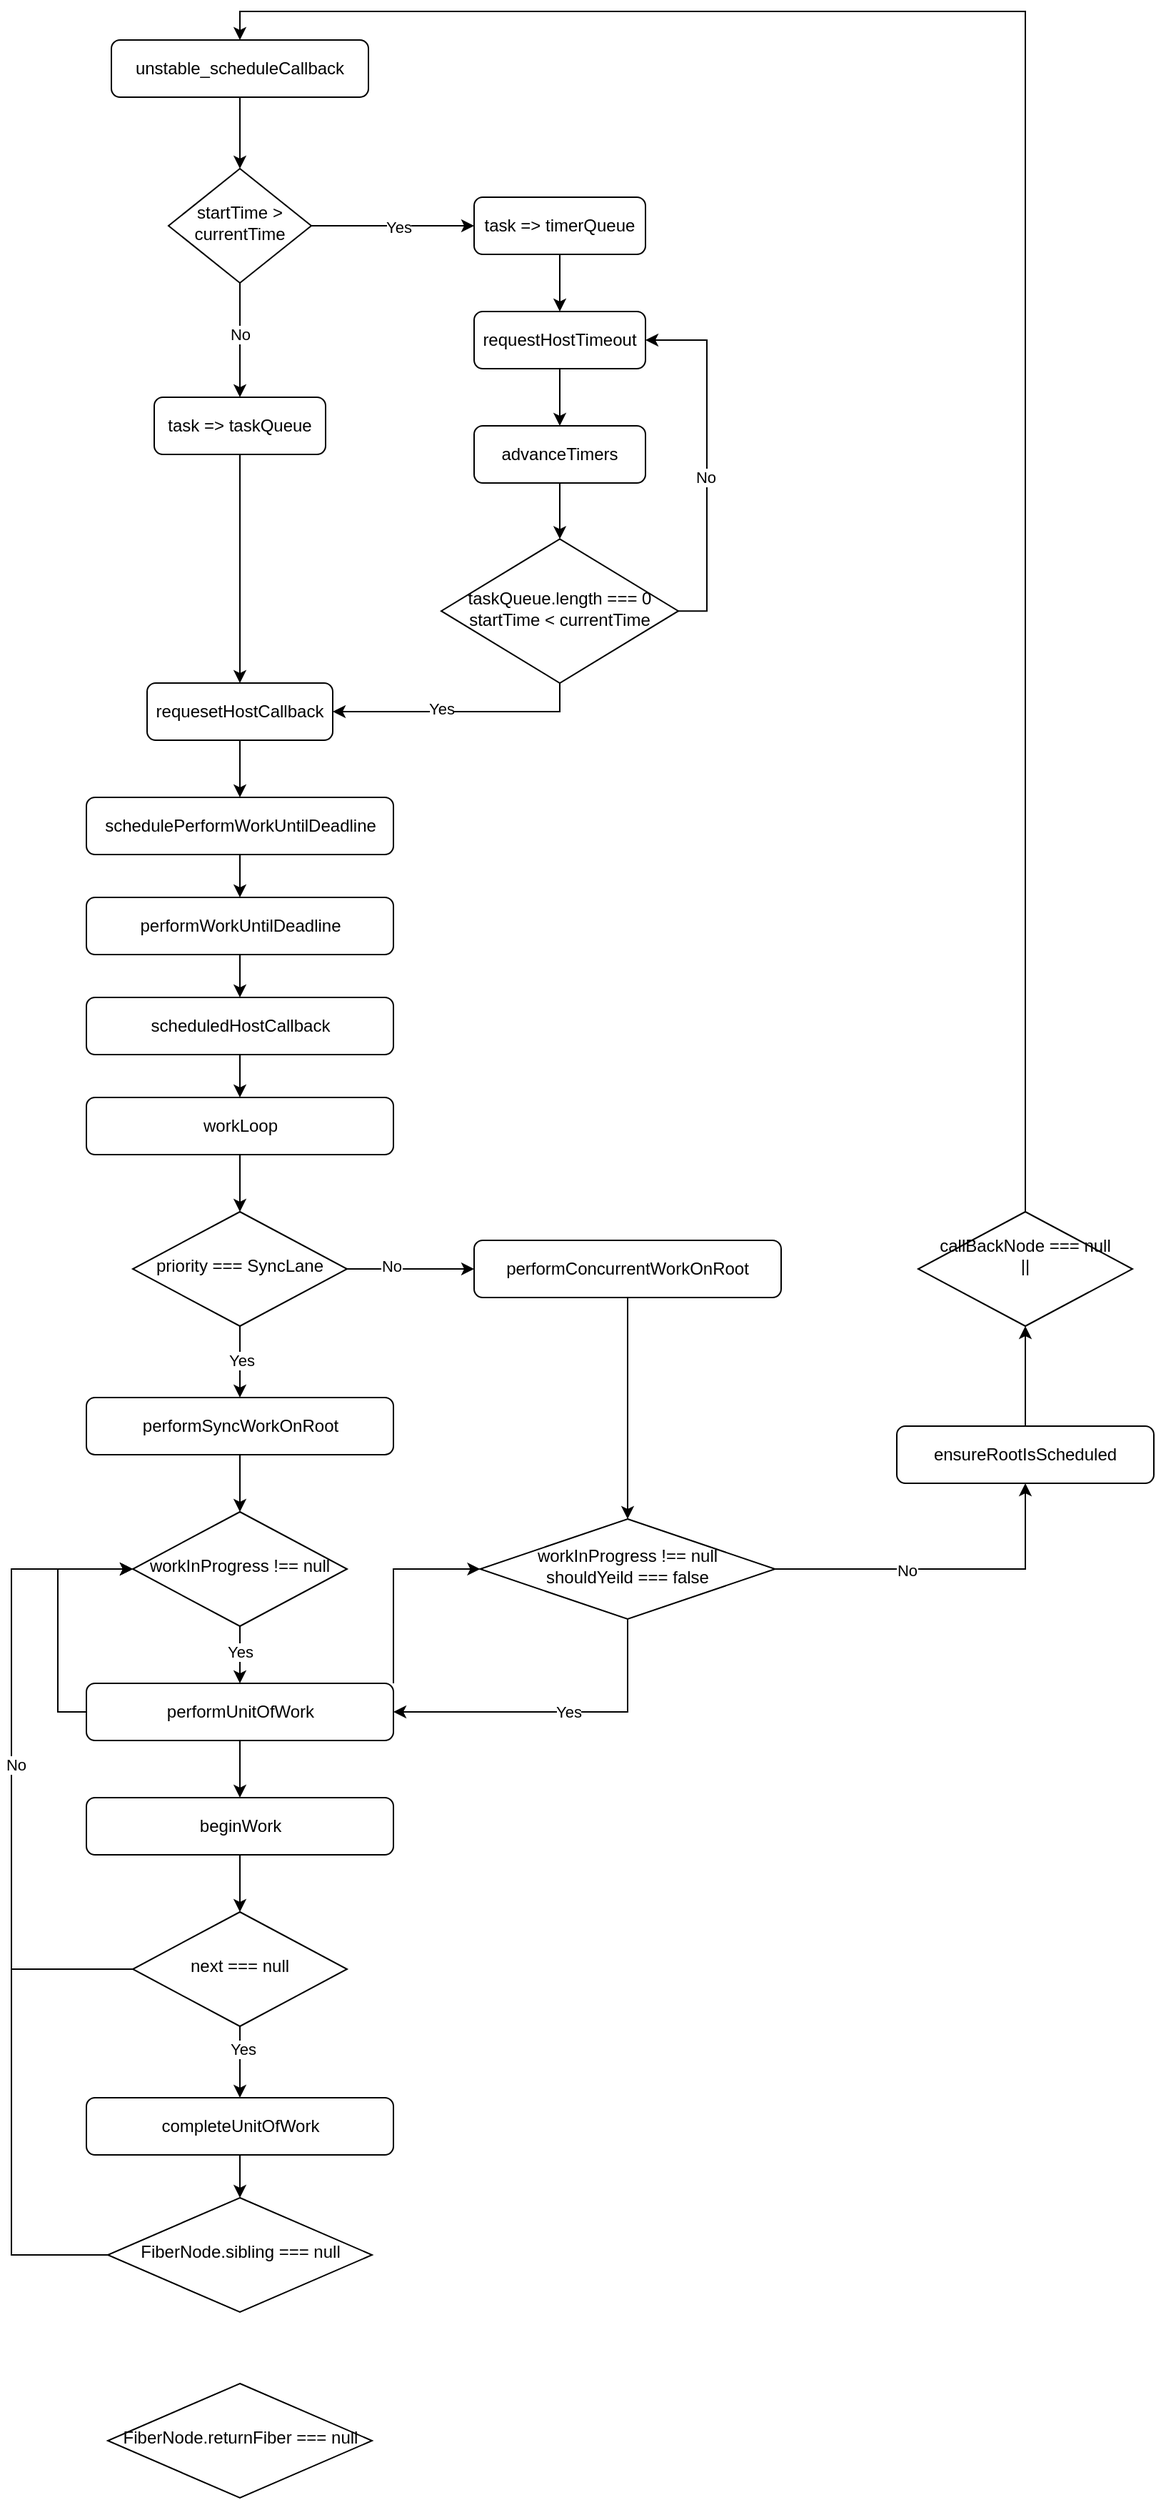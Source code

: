<mxfile version="24.6.2" type="github">
  <diagram id="C5RBs43oDa-KdzZeNtuy" name="Page-1">
    <mxGraphModel dx="1406" dy="0" grid="1" gridSize="10" guides="1" tooltips="1" connect="1" arrows="1" fold="1" page="1" pageScale="1" pageWidth="2339" pageHeight="3300" math="0" shadow="0">
      <root>
        <mxCell id="WIyWlLk6GJQsqaUBKTNV-0" />
        <mxCell id="WIyWlLk6GJQsqaUBKTNV-1" parent="WIyWlLk6GJQsqaUBKTNV-0" />
        <mxCell id="eRzfaGWvkVgRoyVcpA4l-14" style="edgeStyle=orthogonalEdgeStyle;rounded=0;orthogonalLoop=1;jettySize=auto;html=1;exitX=0.5;exitY=1;exitDx=0;exitDy=0;entryX=0.5;entryY=0;entryDx=0;entryDy=0;" parent="WIyWlLk6GJQsqaUBKTNV-1" source="WIyWlLk6GJQsqaUBKTNV-3" target="WIyWlLk6GJQsqaUBKTNV-6" edge="1">
          <mxGeometry relative="1" as="geometry" />
        </mxCell>
        <mxCell id="WIyWlLk6GJQsqaUBKTNV-3" value="unstable_scheduleCallback" style="rounded=1;whiteSpace=wrap;html=1;fontSize=12;glass=0;strokeWidth=1;shadow=0;" parent="WIyWlLk6GJQsqaUBKTNV-1" vertex="1">
          <mxGeometry x="160" y="90" width="180" height="40" as="geometry" />
        </mxCell>
        <mxCell id="eRzfaGWvkVgRoyVcpA4l-15" style="edgeStyle=orthogonalEdgeStyle;rounded=0;orthogonalLoop=1;jettySize=auto;html=1;exitX=1;exitY=0.5;exitDx=0;exitDy=0;entryX=0;entryY=0.5;entryDx=0;entryDy=0;" parent="WIyWlLk6GJQsqaUBKTNV-1" source="WIyWlLk6GJQsqaUBKTNV-6" target="WIyWlLk6GJQsqaUBKTNV-7" edge="1">
          <mxGeometry relative="1" as="geometry" />
        </mxCell>
        <mxCell id="eRzfaGWvkVgRoyVcpA4l-16" value="Yes" style="edgeLabel;html=1;align=center;verticalAlign=middle;resizable=0;points=[];" parent="eRzfaGWvkVgRoyVcpA4l-15" vertex="1" connectable="0">
          <mxGeometry x="0.07" y="-1" relative="1" as="geometry">
            <mxPoint as="offset" />
          </mxGeometry>
        </mxCell>
        <mxCell id="eRzfaGWvkVgRoyVcpA4l-17" style="edgeStyle=orthogonalEdgeStyle;rounded=0;orthogonalLoop=1;jettySize=auto;html=1;exitX=0.5;exitY=1;exitDx=0;exitDy=0;entryX=0.5;entryY=0;entryDx=0;entryDy=0;" parent="WIyWlLk6GJQsqaUBKTNV-1" source="WIyWlLk6GJQsqaUBKTNV-6" target="xG2wg_CFSntD1qU0N3pX-2" edge="1">
          <mxGeometry relative="1" as="geometry" />
        </mxCell>
        <mxCell id="eRzfaGWvkVgRoyVcpA4l-18" value="No" style="edgeLabel;html=1;align=center;verticalAlign=middle;resizable=0;points=[];" parent="eRzfaGWvkVgRoyVcpA4l-17" vertex="1" connectable="0">
          <mxGeometry x="-0.1" relative="1" as="geometry">
            <mxPoint as="offset" />
          </mxGeometry>
        </mxCell>
        <mxCell id="WIyWlLk6GJQsqaUBKTNV-6" value="startTime &amp;gt; currentTime" style="rhombus;whiteSpace=wrap;html=1;shadow=0;fontFamily=Helvetica;fontSize=12;align=center;strokeWidth=1;spacing=6;spacingTop=-4;" parent="WIyWlLk6GJQsqaUBKTNV-1" vertex="1">
          <mxGeometry x="200" y="180" width="100" height="80" as="geometry" />
        </mxCell>
        <mxCell id="xG2wg_CFSntD1qU0N3pX-1" value="" style="edgeStyle=orthogonalEdgeStyle;rounded=0;orthogonalLoop=1;jettySize=auto;html=1;" parent="WIyWlLk6GJQsqaUBKTNV-1" source="WIyWlLk6GJQsqaUBKTNV-7" target="WIyWlLk6GJQsqaUBKTNV-12" edge="1">
          <mxGeometry relative="1" as="geometry" />
        </mxCell>
        <mxCell id="WIyWlLk6GJQsqaUBKTNV-7" value="task =&amp;gt; timerQueue" style="rounded=1;whiteSpace=wrap;html=1;fontSize=12;glass=0;strokeWidth=1;shadow=0;" parent="WIyWlLk6GJQsqaUBKTNV-1" vertex="1">
          <mxGeometry x="414" y="200" width="120" height="40" as="geometry" />
        </mxCell>
        <mxCell id="xG2wg_CFSntD1qU0N3pX-19" style="edgeStyle=orthogonalEdgeStyle;rounded=0;orthogonalLoop=1;jettySize=auto;html=1;exitX=0.5;exitY=1;exitDx=0;exitDy=0;entryX=0.5;entryY=0;entryDx=0;entryDy=0;" parent="WIyWlLk6GJQsqaUBKTNV-1" source="WIyWlLk6GJQsqaUBKTNV-11" target="xG2wg_CFSntD1qU0N3pX-18" edge="1">
          <mxGeometry relative="1" as="geometry" />
        </mxCell>
        <mxCell id="WIyWlLk6GJQsqaUBKTNV-11" value="requesetHostCallback" style="rounded=1;whiteSpace=wrap;html=1;fontSize=12;glass=0;strokeWidth=1;shadow=0;" parent="WIyWlLk6GJQsqaUBKTNV-1" vertex="1">
          <mxGeometry x="185" y="540" width="130" height="40" as="geometry" />
        </mxCell>
        <mxCell id="xG2wg_CFSntD1qU0N3pX-8" style="edgeStyle=orthogonalEdgeStyle;rounded=0;orthogonalLoop=1;jettySize=auto;html=1;entryX=0.5;entryY=0;entryDx=0;entryDy=0;exitX=0.5;exitY=1;exitDx=0;exitDy=0;" parent="WIyWlLk6GJQsqaUBKTNV-1" source="xG2wg_CFSntD1qU0N3pX-16" target="xG2wg_CFSntD1qU0N3pX-7" edge="1">
          <mxGeometry relative="1" as="geometry">
            <mxPoint x="470" y="390" as="sourcePoint" />
          </mxGeometry>
        </mxCell>
        <mxCell id="xG2wg_CFSntD1qU0N3pX-17" style="edgeStyle=orthogonalEdgeStyle;rounded=0;orthogonalLoop=1;jettySize=auto;html=1;exitX=0.5;exitY=1;exitDx=0;exitDy=0;entryX=0.5;entryY=0;entryDx=0;entryDy=0;" parent="WIyWlLk6GJQsqaUBKTNV-1" source="WIyWlLk6GJQsqaUBKTNV-12" target="xG2wg_CFSntD1qU0N3pX-16" edge="1">
          <mxGeometry relative="1" as="geometry" />
        </mxCell>
        <mxCell id="WIyWlLk6GJQsqaUBKTNV-12" value="requestHostTimeout" style="rounded=1;whiteSpace=wrap;html=1;fontSize=12;glass=0;strokeWidth=1;shadow=0;" parent="WIyWlLk6GJQsqaUBKTNV-1" vertex="1">
          <mxGeometry x="414" y="280" width="120" height="40" as="geometry" />
        </mxCell>
        <mxCell id="eRzfaGWvkVgRoyVcpA4l-19" style="edgeStyle=orthogonalEdgeStyle;rounded=0;orthogonalLoop=1;jettySize=auto;html=1;exitX=0.5;exitY=1;exitDx=0;exitDy=0;" parent="WIyWlLk6GJQsqaUBKTNV-1" source="xG2wg_CFSntD1qU0N3pX-2" target="WIyWlLk6GJQsqaUBKTNV-11" edge="1">
          <mxGeometry relative="1" as="geometry" />
        </mxCell>
        <mxCell id="xG2wg_CFSntD1qU0N3pX-2" value="task =&amp;gt; taskQueue" style="rounded=1;whiteSpace=wrap;html=1;fontSize=12;glass=0;strokeWidth=1;shadow=0;" parent="WIyWlLk6GJQsqaUBKTNV-1" vertex="1">
          <mxGeometry x="190" y="340" width="120" height="40" as="geometry" />
        </mxCell>
        <mxCell id="xG2wg_CFSntD1qU0N3pX-10" style="edgeStyle=orthogonalEdgeStyle;rounded=0;orthogonalLoop=1;jettySize=auto;html=1;exitX=0.5;exitY=1;exitDx=0;exitDy=0;entryX=1;entryY=0.5;entryDx=0;entryDy=0;" parent="WIyWlLk6GJQsqaUBKTNV-1" source="xG2wg_CFSntD1qU0N3pX-7" target="WIyWlLk6GJQsqaUBKTNV-11" edge="1">
          <mxGeometry relative="1" as="geometry" />
        </mxCell>
        <mxCell id="xG2wg_CFSntD1qU0N3pX-11" value="Yes" style="edgeLabel;html=1;align=center;verticalAlign=middle;resizable=0;points=[];" parent="xG2wg_CFSntD1qU0N3pX-10" vertex="1" connectable="0">
          <mxGeometry x="0.15" y="-2" relative="1" as="geometry">
            <mxPoint as="offset" />
          </mxGeometry>
        </mxCell>
        <mxCell id="xG2wg_CFSntD1qU0N3pX-12" style="edgeStyle=orthogonalEdgeStyle;rounded=0;orthogonalLoop=1;jettySize=auto;html=1;exitX=1;exitY=0.5;exitDx=0;exitDy=0;entryX=1;entryY=0.5;entryDx=0;entryDy=0;" parent="WIyWlLk6GJQsqaUBKTNV-1" source="xG2wg_CFSntD1qU0N3pX-7" target="WIyWlLk6GJQsqaUBKTNV-12" edge="1">
          <mxGeometry relative="1" as="geometry" />
        </mxCell>
        <mxCell id="xG2wg_CFSntD1qU0N3pX-13" value="No" style="edgeLabel;html=1;align=center;verticalAlign=middle;resizable=0;points=[];" parent="xG2wg_CFSntD1qU0N3pX-12" vertex="1" connectable="0">
          <mxGeometry x="-0.101" y="1" relative="1" as="geometry">
            <mxPoint as="offset" />
          </mxGeometry>
        </mxCell>
        <mxCell id="xG2wg_CFSntD1qU0N3pX-7" value="taskQueue.length === 0&lt;div&gt;startTime &amp;lt; currentTime&lt;/div&gt;" style="rhombus;whiteSpace=wrap;html=1;shadow=0;fontFamily=Helvetica;fontSize=12;align=center;strokeWidth=1;spacing=6;spacingTop=-4;" parent="WIyWlLk6GJQsqaUBKTNV-1" vertex="1">
          <mxGeometry x="391" y="439.2" width="166" height="100.8" as="geometry" />
        </mxCell>
        <mxCell id="xG2wg_CFSntD1qU0N3pX-16" value="advanceTimers" style="rounded=1;whiteSpace=wrap;html=1;fontSize=12;glass=0;strokeWidth=1;shadow=0;" parent="WIyWlLk6GJQsqaUBKTNV-1" vertex="1">
          <mxGeometry x="414" y="360" width="120" height="40" as="geometry" />
        </mxCell>
        <mxCell id="eRzfaGWvkVgRoyVcpA4l-0" style="edgeStyle=orthogonalEdgeStyle;rounded=0;orthogonalLoop=1;jettySize=auto;html=1;exitX=0.5;exitY=1;exitDx=0;exitDy=0;entryX=0.5;entryY=0;entryDx=0;entryDy=0;" parent="WIyWlLk6GJQsqaUBKTNV-1" source="xG2wg_CFSntD1qU0N3pX-18" target="xG2wg_CFSntD1qU0N3pX-24" edge="1">
          <mxGeometry relative="1" as="geometry" />
        </mxCell>
        <mxCell id="xG2wg_CFSntD1qU0N3pX-18" value="schedulePerformWorkUntilDeadline" style="rounded=1;whiteSpace=wrap;html=1;fontSize=12;glass=0;strokeWidth=1;shadow=0;" parent="WIyWlLk6GJQsqaUBKTNV-1" vertex="1">
          <mxGeometry x="142.5" y="620" width="215" height="40" as="geometry" />
        </mxCell>
        <mxCell id="eRzfaGWvkVgRoyVcpA4l-2" style="edgeStyle=orthogonalEdgeStyle;rounded=0;orthogonalLoop=1;jettySize=auto;html=1;exitX=0.5;exitY=1;exitDx=0;exitDy=0;entryX=0.5;entryY=0;entryDx=0;entryDy=0;" parent="WIyWlLk6GJQsqaUBKTNV-1" source="xG2wg_CFSntD1qU0N3pX-24" target="eRzfaGWvkVgRoyVcpA4l-1" edge="1">
          <mxGeometry relative="1" as="geometry" />
        </mxCell>
        <mxCell id="xG2wg_CFSntD1qU0N3pX-24" value="performWorkUntilDeadline" style="rounded=1;whiteSpace=wrap;html=1;fontSize=12;glass=0;strokeWidth=1;shadow=0;" parent="WIyWlLk6GJQsqaUBKTNV-1" vertex="1">
          <mxGeometry x="142.5" y="690" width="215" height="40" as="geometry" />
        </mxCell>
        <mxCell id="eRzfaGWvkVgRoyVcpA4l-8" style="edgeStyle=orthogonalEdgeStyle;rounded=0;orthogonalLoop=1;jettySize=auto;html=1;exitX=0.5;exitY=1;exitDx=0;exitDy=0;entryX=0.5;entryY=0;entryDx=0;entryDy=0;" parent="WIyWlLk6GJQsqaUBKTNV-1" source="eRzfaGWvkVgRoyVcpA4l-1" edge="1">
          <mxGeometry relative="1" as="geometry">
            <mxPoint x="250" y="830" as="targetPoint" />
          </mxGeometry>
        </mxCell>
        <mxCell id="eRzfaGWvkVgRoyVcpA4l-1" value="scheduledHostCallback" style="rounded=1;whiteSpace=wrap;html=1;fontSize=12;glass=0;strokeWidth=1;shadow=0;" parent="WIyWlLk6GJQsqaUBKTNV-1" vertex="1">
          <mxGeometry x="142.5" y="760" width="215" height="40" as="geometry" />
        </mxCell>
        <mxCell id="eRzfaGWvkVgRoyVcpA4l-22" style="edgeStyle=orthogonalEdgeStyle;rounded=0;orthogonalLoop=1;jettySize=auto;html=1;exitX=0.5;exitY=1;exitDx=0;exitDy=0;entryX=0.5;entryY=0;entryDx=0;entryDy=0;" parent="WIyWlLk6GJQsqaUBKTNV-1" source="eRzfaGWvkVgRoyVcpA4l-11" target="eRzfaGWvkVgRoyVcpA4l-21" edge="1">
          <mxGeometry relative="1" as="geometry" />
        </mxCell>
        <mxCell id="eRzfaGWvkVgRoyVcpA4l-11" value="workLoop" style="rounded=1;whiteSpace=wrap;html=1;fontSize=12;glass=0;strokeWidth=1;shadow=0;" parent="WIyWlLk6GJQsqaUBKTNV-1" vertex="1">
          <mxGeometry x="142.5" y="830" width="215" height="40" as="geometry" />
        </mxCell>
        <mxCell id="eRzfaGWvkVgRoyVcpA4l-13" style="edgeStyle=orthogonalEdgeStyle;rounded=0;orthogonalLoop=1;jettySize=auto;html=1;exitX=0.5;exitY=0;exitDx=0;exitDy=0;entryX=0.5;entryY=0;entryDx=0;entryDy=0;" parent="WIyWlLk6GJQsqaUBKTNV-1" source="9ow0PSX4OC8YEie2k5wa-18" target="WIyWlLk6GJQsqaUBKTNV-3" edge="1">
          <mxGeometry relative="1" as="geometry" />
        </mxCell>
        <mxCell id="9ow0PSX4OC8YEie2k5wa-19" style="edgeStyle=orthogonalEdgeStyle;rounded=0;orthogonalLoop=1;jettySize=auto;html=1;exitX=0.5;exitY=0;exitDx=0;exitDy=0;entryX=0.5;entryY=1;entryDx=0;entryDy=0;" edge="1" parent="WIyWlLk6GJQsqaUBKTNV-1" source="eRzfaGWvkVgRoyVcpA4l-12" target="9ow0PSX4OC8YEie2k5wa-18">
          <mxGeometry relative="1" as="geometry" />
        </mxCell>
        <mxCell id="eRzfaGWvkVgRoyVcpA4l-12" value="ensureRootIsScheduled" style="rounded=1;whiteSpace=wrap;html=1;fontSize=12;glass=0;strokeWidth=1;shadow=0;" parent="WIyWlLk6GJQsqaUBKTNV-1" vertex="1">
          <mxGeometry x="710" y="1060" width="180" height="40" as="geometry" />
        </mxCell>
        <mxCell id="9ow0PSX4OC8YEie2k5wa-1" style="edgeStyle=orthogonalEdgeStyle;rounded=0;orthogonalLoop=1;jettySize=auto;html=1;exitX=0.5;exitY=1;exitDx=0;exitDy=0;entryX=0.5;entryY=0;entryDx=0;entryDy=0;" edge="1" parent="WIyWlLk6GJQsqaUBKTNV-1" source="eRzfaGWvkVgRoyVcpA4l-20" target="9ow0PSX4OC8YEie2k5wa-0">
          <mxGeometry relative="1" as="geometry" />
        </mxCell>
        <mxCell id="eRzfaGWvkVgRoyVcpA4l-20" value="performSyncWorkOnRoot" style="rounded=1;whiteSpace=wrap;html=1;fontSize=12;glass=0;strokeWidth=1;shadow=0;" parent="WIyWlLk6GJQsqaUBKTNV-1" vertex="1">
          <mxGeometry x="142.5" y="1040" width="215" height="40" as="geometry" />
        </mxCell>
        <mxCell id="eRzfaGWvkVgRoyVcpA4l-23" style="edgeStyle=orthogonalEdgeStyle;rounded=0;orthogonalLoop=1;jettySize=auto;html=1;exitX=0.5;exitY=1;exitDx=0;exitDy=0;entryX=0.5;entryY=0;entryDx=0;entryDy=0;" parent="WIyWlLk6GJQsqaUBKTNV-1" source="eRzfaGWvkVgRoyVcpA4l-21" target="eRzfaGWvkVgRoyVcpA4l-20" edge="1">
          <mxGeometry relative="1" as="geometry" />
        </mxCell>
        <mxCell id="eRzfaGWvkVgRoyVcpA4l-24" value="Yes" style="edgeLabel;html=1;align=center;verticalAlign=middle;resizable=0;points=[];" parent="eRzfaGWvkVgRoyVcpA4l-23" vertex="1" connectable="0">
          <mxGeometry x="-0.04" y="1" relative="1" as="geometry">
            <mxPoint as="offset" />
          </mxGeometry>
        </mxCell>
        <mxCell id="eRzfaGWvkVgRoyVcpA4l-26" style="edgeStyle=orthogonalEdgeStyle;rounded=0;orthogonalLoop=1;jettySize=auto;html=1;exitX=1;exitY=0.5;exitDx=0;exitDy=0;entryX=0;entryY=0.5;entryDx=0;entryDy=0;" parent="WIyWlLk6GJQsqaUBKTNV-1" source="eRzfaGWvkVgRoyVcpA4l-21" target="eRzfaGWvkVgRoyVcpA4l-25" edge="1">
          <mxGeometry relative="1" as="geometry" />
        </mxCell>
        <mxCell id="eRzfaGWvkVgRoyVcpA4l-27" value="No" style="edgeLabel;html=1;align=center;verticalAlign=middle;resizable=0;points=[];" parent="eRzfaGWvkVgRoyVcpA4l-26" vertex="1" connectable="0">
          <mxGeometry x="-0.303" y="2" relative="1" as="geometry">
            <mxPoint as="offset" />
          </mxGeometry>
        </mxCell>
        <mxCell id="eRzfaGWvkVgRoyVcpA4l-21" value="priority === SyncLane" style="rhombus;whiteSpace=wrap;html=1;shadow=0;fontFamily=Helvetica;fontSize=12;align=center;strokeWidth=1;spacing=6;spacingTop=-4;" parent="WIyWlLk6GJQsqaUBKTNV-1" vertex="1">
          <mxGeometry x="175" y="910" width="150" height="80" as="geometry" />
        </mxCell>
        <mxCell id="9ow0PSX4OC8YEie2k5wa-6" style="edgeStyle=orthogonalEdgeStyle;rounded=0;orthogonalLoop=1;jettySize=auto;html=1;exitX=0.5;exitY=1;exitDx=0;exitDy=0;entryX=0.5;entryY=0;entryDx=0;entryDy=0;" edge="1" parent="WIyWlLk6GJQsqaUBKTNV-1" source="eRzfaGWvkVgRoyVcpA4l-25" target="9ow0PSX4OC8YEie2k5wa-5">
          <mxGeometry relative="1" as="geometry" />
        </mxCell>
        <mxCell id="eRzfaGWvkVgRoyVcpA4l-25" value="performConcurrentWorkOnRoot" style="rounded=1;whiteSpace=wrap;html=1;fontSize=12;glass=0;strokeWidth=1;shadow=0;" parent="WIyWlLk6GJQsqaUBKTNV-1" vertex="1">
          <mxGeometry x="414" y="930" width="215" height="40" as="geometry" />
        </mxCell>
        <mxCell id="9ow0PSX4OC8YEie2k5wa-3" style="edgeStyle=orthogonalEdgeStyle;rounded=0;orthogonalLoop=1;jettySize=auto;html=1;exitX=0.5;exitY=1;exitDx=0;exitDy=0;entryX=0.5;entryY=0;entryDx=0;entryDy=0;" edge="1" parent="WIyWlLk6GJQsqaUBKTNV-1" source="9ow0PSX4OC8YEie2k5wa-0" target="9ow0PSX4OC8YEie2k5wa-2">
          <mxGeometry relative="1" as="geometry" />
        </mxCell>
        <mxCell id="9ow0PSX4OC8YEie2k5wa-4" value="Yes" style="edgeLabel;html=1;align=center;verticalAlign=middle;resizable=0;points=[];" vertex="1" connectable="0" parent="9ow0PSX4OC8YEie2k5wa-3">
          <mxGeometry x="-0.1" relative="1" as="geometry">
            <mxPoint as="offset" />
          </mxGeometry>
        </mxCell>
        <mxCell id="9ow0PSX4OC8YEie2k5wa-0" value="workInProgress !== null" style="rhombus;whiteSpace=wrap;html=1;shadow=0;fontFamily=Helvetica;fontSize=12;align=center;strokeWidth=1;spacing=6;spacingTop=-4;" vertex="1" parent="WIyWlLk6GJQsqaUBKTNV-1">
          <mxGeometry x="175" y="1120" width="150" height="80" as="geometry" />
        </mxCell>
        <mxCell id="9ow0PSX4OC8YEie2k5wa-8" style="edgeStyle=orthogonalEdgeStyle;rounded=0;orthogonalLoop=1;jettySize=auto;html=1;exitX=0;exitY=0.5;exitDx=0;exitDy=0;entryX=0;entryY=0.5;entryDx=0;entryDy=0;" edge="1" parent="WIyWlLk6GJQsqaUBKTNV-1" source="9ow0PSX4OC8YEie2k5wa-2" target="9ow0PSX4OC8YEie2k5wa-0">
          <mxGeometry relative="1" as="geometry" />
        </mxCell>
        <mxCell id="9ow0PSX4OC8YEie2k5wa-9" style="edgeStyle=orthogonalEdgeStyle;rounded=0;orthogonalLoop=1;jettySize=auto;html=1;exitX=1;exitY=0;exitDx=0;exitDy=0;entryX=0;entryY=0.5;entryDx=0;entryDy=0;" edge="1" parent="WIyWlLk6GJQsqaUBKTNV-1" source="9ow0PSX4OC8YEie2k5wa-2" target="9ow0PSX4OC8YEie2k5wa-5">
          <mxGeometry relative="1" as="geometry" />
        </mxCell>
        <mxCell id="9ow0PSX4OC8YEie2k5wa-23" style="edgeStyle=orthogonalEdgeStyle;rounded=0;orthogonalLoop=1;jettySize=auto;html=1;exitX=0.5;exitY=1;exitDx=0;exitDy=0;entryX=0.5;entryY=0;entryDx=0;entryDy=0;" edge="1" parent="WIyWlLk6GJQsqaUBKTNV-1" source="9ow0PSX4OC8YEie2k5wa-2" target="9ow0PSX4OC8YEie2k5wa-21">
          <mxGeometry relative="1" as="geometry" />
        </mxCell>
        <mxCell id="9ow0PSX4OC8YEie2k5wa-2" value="performUnitOfWork" style="rounded=1;whiteSpace=wrap;html=1;fontSize=12;glass=0;strokeWidth=1;shadow=0;" vertex="1" parent="WIyWlLk6GJQsqaUBKTNV-1">
          <mxGeometry x="142.5" y="1240" width="215" height="40" as="geometry" />
        </mxCell>
        <mxCell id="9ow0PSX4OC8YEie2k5wa-7" style="edgeStyle=orthogonalEdgeStyle;rounded=0;orthogonalLoop=1;jettySize=auto;html=1;exitX=0.5;exitY=1;exitDx=0;exitDy=0;entryX=1;entryY=0.5;entryDx=0;entryDy=0;" edge="1" parent="WIyWlLk6GJQsqaUBKTNV-1" source="9ow0PSX4OC8YEie2k5wa-5" target="9ow0PSX4OC8YEie2k5wa-2">
          <mxGeometry relative="1" as="geometry" />
        </mxCell>
        <mxCell id="9ow0PSX4OC8YEie2k5wa-11" value="Yes" style="edgeLabel;html=1;align=center;verticalAlign=middle;resizable=0;points=[];" vertex="1" connectable="0" parent="9ow0PSX4OC8YEie2k5wa-7">
          <mxGeometry x="-0.061" relative="1" as="geometry">
            <mxPoint x="1" as="offset" />
          </mxGeometry>
        </mxCell>
        <mxCell id="9ow0PSX4OC8YEie2k5wa-16" style="edgeStyle=orthogonalEdgeStyle;rounded=0;orthogonalLoop=1;jettySize=auto;html=1;exitX=1;exitY=0.5;exitDx=0;exitDy=0;entryX=0.5;entryY=1;entryDx=0;entryDy=0;" edge="1" parent="WIyWlLk6GJQsqaUBKTNV-1" source="9ow0PSX4OC8YEie2k5wa-5" target="eRzfaGWvkVgRoyVcpA4l-12">
          <mxGeometry relative="1" as="geometry" />
        </mxCell>
        <mxCell id="9ow0PSX4OC8YEie2k5wa-17" value="No" style="edgeLabel;html=1;align=center;verticalAlign=middle;resizable=0;points=[];" vertex="1" connectable="0" parent="9ow0PSX4OC8YEie2k5wa-16">
          <mxGeometry x="-0.216" y="-1" relative="1" as="geometry">
            <mxPoint as="offset" />
          </mxGeometry>
        </mxCell>
        <mxCell id="9ow0PSX4OC8YEie2k5wa-5" value="workInProgress !== null&lt;div&gt;shouldYeild === false&lt;/div&gt;" style="rhombus;whiteSpace=wrap;html=1;shadow=0;fontFamily=Helvetica;fontSize=12;align=center;strokeWidth=1;spacing=6;spacingTop=-4;" vertex="1" parent="WIyWlLk6GJQsqaUBKTNV-1">
          <mxGeometry x="418.25" y="1125" width="206.5" height="70" as="geometry" />
        </mxCell>
        <mxCell id="9ow0PSX4OC8YEie2k5wa-18" value="callBackNode === null&lt;br&gt;&lt;div&gt;||&lt;br&gt;&lt;br&gt;&lt;/div&gt;" style="rhombus;whiteSpace=wrap;html=1;shadow=0;fontFamily=Helvetica;fontSize=12;align=center;strokeWidth=1;spacing=6;spacingTop=-4;" vertex="1" parent="WIyWlLk6GJQsqaUBKTNV-1">
          <mxGeometry x="725" y="910" width="150" height="80" as="geometry" />
        </mxCell>
        <mxCell id="9ow0PSX4OC8YEie2k5wa-28" style="edgeStyle=orthogonalEdgeStyle;rounded=0;orthogonalLoop=1;jettySize=auto;html=1;exitX=0.5;exitY=1;exitDx=0;exitDy=0;entryX=0.5;entryY=0;entryDx=0;entryDy=0;" edge="1" parent="WIyWlLk6GJQsqaUBKTNV-1" source="9ow0PSX4OC8YEie2k5wa-21" target="9ow0PSX4OC8YEie2k5wa-25">
          <mxGeometry relative="1" as="geometry" />
        </mxCell>
        <mxCell id="9ow0PSX4OC8YEie2k5wa-21" value="beginWork" style="rounded=1;whiteSpace=wrap;html=1;fontSize=12;glass=0;strokeWidth=1;shadow=0;" vertex="1" parent="WIyWlLk6GJQsqaUBKTNV-1">
          <mxGeometry x="142.5" y="1320" width="215" height="40" as="geometry" />
        </mxCell>
        <mxCell id="9ow0PSX4OC8YEie2k5wa-30" style="edgeStyle=orthogonalEdgeStyle;rounded=0;orthogonalLoop=1;jettySize=auto;html=1;exitX=0;exitY=0.5;exitDx=0;exitDy=0;" edge="1" parent="WIyWlLk6GJQsqaUBKTNV-1" source="9ow0PSX4OC8YEie2k5wa-25">
          <mxGeometry relative="1" as="geometry">
            <mxPoint x="175" y="1160" as="targetPoint" />
            <mxPoint x="147.5" y="1550" as="sourcePoint" />
            <Array as="points">
              <mxPoint x="90" y="1440" />
              <mxPoint x="90" y="1160" />
            </Array>
          </mxGeometry>
        </mxCell>
        <mxCell id="9ow0PSX4OC8YEie2k5wa-33" style="edgeStyle=orthogonalEdgeStyle;rounded=0;orthogonalLoop=1;jettySize=auto;html=1;exitX=0.5;exitY=1;exitDx=0;exitDy=0;entryX=0.5;entryY=0;entryDx=0;entryDy=0;" edge="1" parent="WIyWlLk6GJQsqaUBKTNV-1" source="9ow0PSX4OC8YEie2k5wa-22" target="9ow0PSX4OC8YEie2k5wa-32">
          <mxGeometry relative="1" as="geometry" />
        </mxCell>
        <mxCell id="9ow0PSX4OC8YEie2k5wa-22" value="completeUnitOfWork" style="rounded=1;whiteSpace=wrap;html=1;fontSize=12;glass=0;strokeWidth=1;shadow=0;" vertex="1" parent="WIyWlLk6GJQsqaUBKTNV-1">
          <mxGeometry x="142.5" y="1530" width="215" height="40" as="geometry" />
        </mxCell>
        <mxCell id="9ow0PSX4OC8YEie2k5wa-26" style="edgeStyle=orthogonalEdgeStyle;rounded=0;orthogonalLoop=1;jettySize=auto;html=1;exitX=0.5;exitY=1;exitDx=0;exitDy=0;entryX=0.5;entryY=0;entryDx=0;entryDy=0;" edge="1" parent="WIyWlLk6GJQsqaUBKTNV-1" source="9ow0PSX4OC8YEie2k5wa-25" target="9ow0PSX4OC8YEie2k5wa-22">
          <mxGeometry relative="1" as="geometry" />
        </mxCell>
        <mxCell id="9ow0PSX4OC8YEie2k5wa-27" value="Yes" style="edgeLabel;html=1;align=center;verticalAlign=middle;resizable=0;points=[];" vertex="1" connectable="0" parent="9ow0PSX4OC8YEie2k5wa-26">
          <mxGeometry x="-0.36" y="2" relative="1" as="geometry">
            <mxPoint as="offset" />
          </mxGeometry>
        </mxCell>
        <mxCell id="9ow0PSX4OC8YEie2k5wa-25" value="next === null" style="rhombus;whiteSpace=wrap;html=1;shadow=0;fontFamily=Helvetica;fontSize=12;align=center;strokeWidth=1;spacing=6;spacingTop=-4;" vertex="1" parent="WIyWlLk6GJQsqaUBKTNV-1">
          <mxGeometry x="175" y="1400" width="150" height="80" as="geometry" />
        </mxCell>
        <mxCell id="9ow0PSX4OC8YEie2k5wa-34" style="edgeStyle=orthogonalEdgeStyle;rounded=0;orthogonalLoop=1;jettySize=auto;html=1;exitX=0;exitY=0.5;exitDx=0;exitDy=0;strokeColor=default;entryX=0;entryY=0.5;entryDx=0;entryDy=0;" edge="1" parent="WIyWlLk6GJQsqaUBKTNV-1" source="9ow0PSX4OC8YEie2k5wa-32" target="9ow0PSX4OC8YEie2k5wa-0">
          <mxGeometry relative="1" as="geometry">
            <mxPoint x="170" y="1160" as="targetPoint" />
            <Array as="points">
              <mxPoint x="90" y="1640" />
              <mxPoint x="90" y="1160" />
            </Array>
          </mxGeometry>
        </mxCell>
        <mxCell id="9ow0PSX4OC8YEie2k5wa-35" value="No" style="edgeLabel;html=1;align=center;verticalAlign=middle;resizable=0;points=[];" vertex="1" connectable="0" parent="9ow0PSX4OC8YEie2k5wa-34">
          <mxGeometry x="0.298" y="-3" relative="1" as="geometry">
            <mxPoint as="offset" />
          </mxGeometry>
        </mxCell>
        <mxCell id="9ow0PSX4OC8YEie2k5wa-32" value="FiberNode.sibling === null" style="rhombus;whiteSpace=wrap;html=1;shadow=0;fontFamily=Helvetica;fontSize=12;align=center;strokeWidth=1;spacing=6;spacingTop=-4;" vertex="1" parent="WIyWlLk6GJQsqaUBKTNV-1">
          <mxGeometry x="157.5" y="1600" width="185" height="80" as="geometry" />
        </mxCell>
        <mxCell id="9ow0PSX4OC8YEie2k5wa-39" value="FiberNode.returnFiber === null" style="rhombus;whiteSpace=wrap;html=1;shadow=0;fontFamily=Helvetica;fontSize=12;align=center;strokeWidth=1;spacing=6;spacingTop=-4;" vertex="1" parent="WIyWlLk6GJQsqaUBKTNV-1">
          <mxGeometry x="157.5" y="1730" width="185" height="80" as="geometry" />
        </mxCell>
      </root>
    </mxGraphModel>
  </diagram>
</mxfile>
